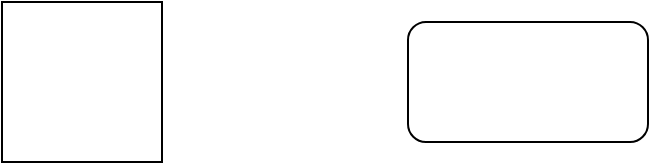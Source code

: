 <mxfile version="12.2.3" type="github" pages="1"><diagram id="78tQs8TtNkCNs84RMXp_" name="Page-1"><mxGraphModel dx="868" dy="482" grid="1" gridSize="10" guides="1" tooltips="1" connect="1" arrows="1" fold="1" page="1" pageScale="1" pageWidth="827" pageHeight="1169" math="0" shadow="0"><root><mxCell id="0"/><mxCell id="1" parent="0"/><mxCell id="EK5_h8NxS_nx0nbLmjY4-1" value="" style="whiteSpace=wrap;html=1;aspect=fixed;" vertex="1" parent="1"><mxGeometry x="90" y="70" width="80" height="80" as="geometry"/></mxCell><mxCell id="EK5_h8NxS_nx0nbLmjY4-2" value="" style="rounded=1;whiteSpace=wrap;html=1;" vertex="1" parent="1"><mxGeometry x="293" y="80" width="120" height="60" as="geometry"/></mxCell></root></mxGraphModel></diagram></mxfile>